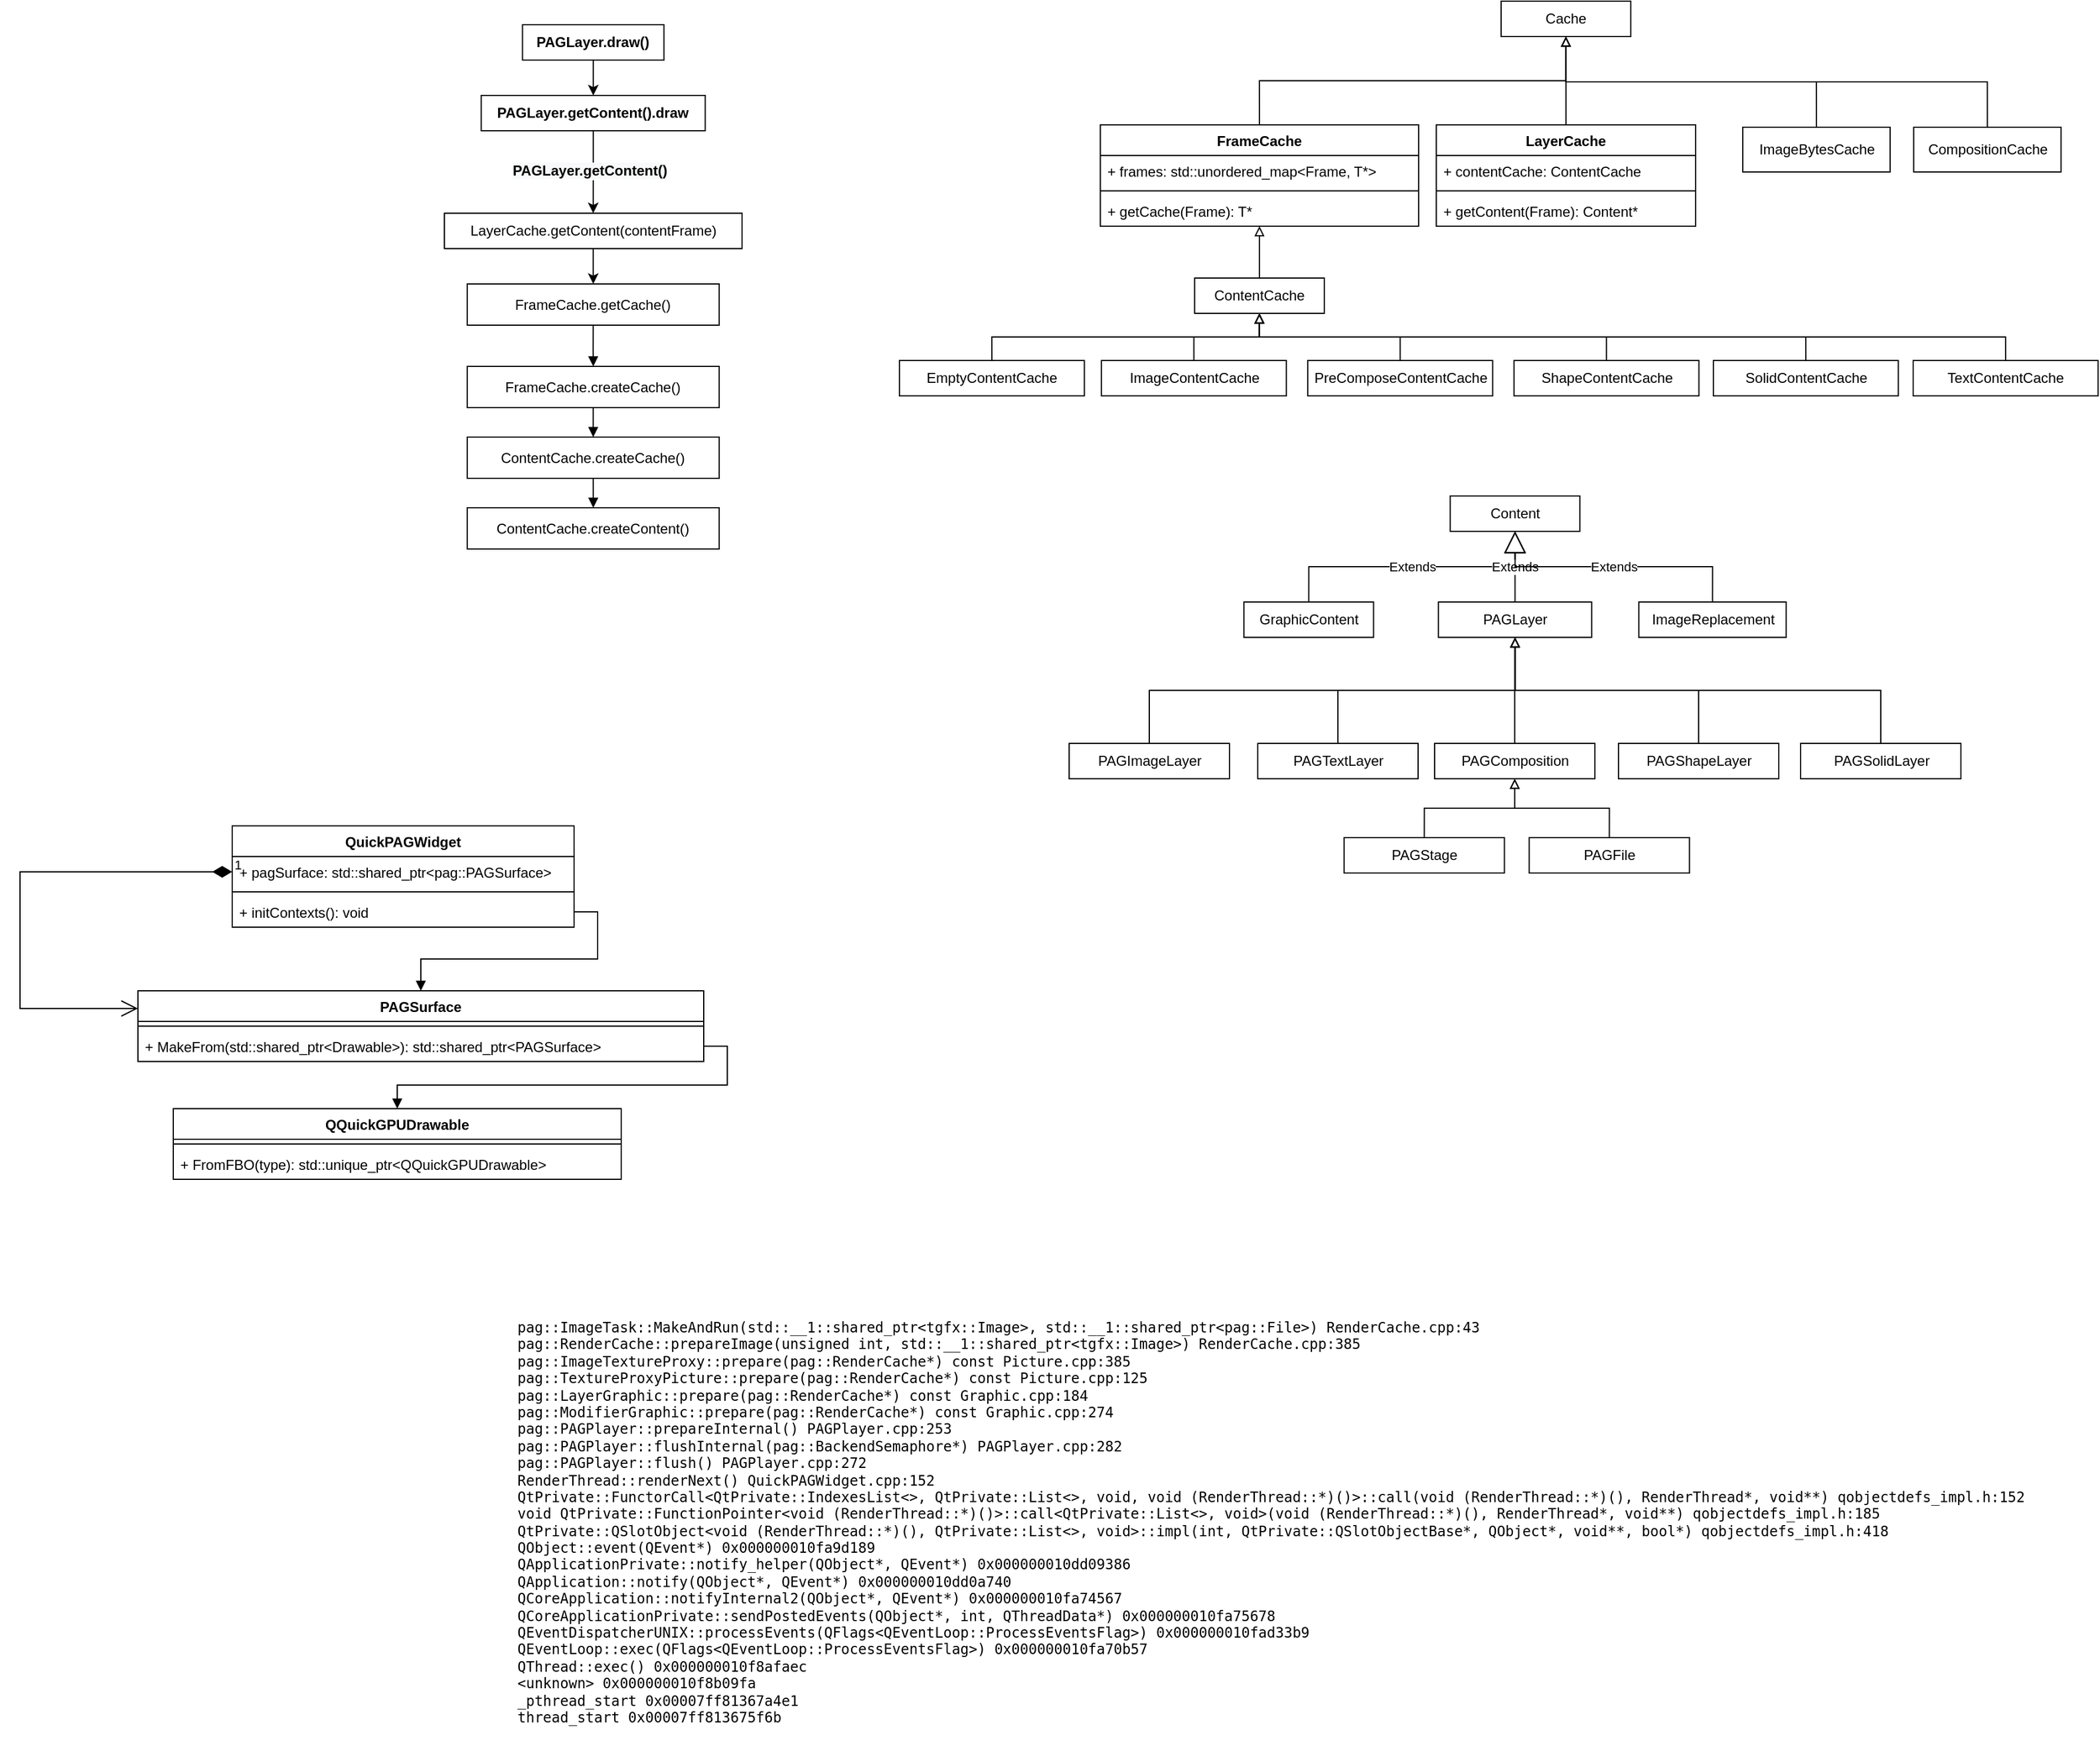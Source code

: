 <mxfile version="17.4.2" type="device"><diagram id="OgHpyXrTMpwjh30vG1D9" name="第 1 页"><mxGraphModel dx="2357" dy="776" grid="1" gridSize="10" guides="1" tooltips="1" connect="1" arrows="1" fold="1" page="1" pageScale="1" pageWidth="827" pageHeight="1169" math="0" shadow="0"><root><mxCell id="0"/><mxCell id="1" parent="0"/><mxCell id="kaQUa-N43QQrfvH0Ji9q-16" value="" style="edgeStyle=orthogonalEdgeStyle;rounded=0;orthogonalLoop=1;jettySize=auto;html=1;" edge="1" parent="1" source="kaQUa-N43QQrfvH0Ji9q-12" target="kaQUa-N43QQrfvH0Ji9q-15"><mxGeometry relative="1" as="geometry"/></mxCell><mxCell id="kaQUa-N43QQrfvH0Ji9q-12" value="&lt;b&gt;PAGLayer.draw()&lt;/b&gt;" style="rounded=0;whiteSpace=wrap;html=1;" vertex="1" parent="1"><mxGeometry x="-23.75" y="60" width="120" height="30" as="geometry"/></mxCell><mxCell id="kaQUa-N43QQrfvH0Ji9q-18" value="" style="edgeStyle=orthogonalEdgeStyle;rounded=0;orthogonalLoop=1;jettySize=auto;html=1;" edge="1" parent="1" source="kaQUa-N43QQrfvH0Ji9q-15" target="kaQUa-N43QQrfvH0Ji9q-17"><mxGeometry relative="1" as="geometry"/></mxCell><mxCell id="kaQUa-N43QQrfvH0Ji9q-19" value="&lt;b style=&quot;font-size: 12px ; background-color: rgb(248 , 249 , 250)&quot;&gt;PAGLayer.getContent()&lt;/b&gt;" style="edgeLabel;html=1;align=center;verticalAlign=middle;resizable=0;points=[];" vertex="1" connectable="0" parent="kaQUa-N43QQrfvH0Ji9q-18"><mxGeometry x="-0.046" y="-4" relative="1" as="geometry"><mxPoint as="offset"/></mxGeometry></mxCell><mxCell id="kaQUa-N43QQrfvH0Ji9q-15" value="&lt;b&gt;PAGLayer.getContent().draw&lt;/b&gt;" style="whiteSpace=wrap;html=1;rounded=0;" vertex="1" parent="1"><mxGeometry x="-58.75" y="120" width="190" height="30" as="geometry"/></mxCell><mxCell id="kaQUa-N43QQrfvH0Ji9q-38" value="" style="edgeStyle=orthogonalEdgeStyle;rounded=0;orthogonalLoop=1;jettySize=auto;html=1;" edge="1" parent="1" source="kaQUa-N43QQrfvH0Ji9q-17" target="kaQUa-N43QQrfvH0Ji9q-37"><mxGeometry relative="1" as="geometry"/></mxCell><mxCell id="kaQUa-N43QQrfvH0Ji9q-17" value="LayerCache.getContent(contentFrame)" style="whiteSpace=wrap;html=1;rounded=0;" vertex="1" parent="1"><mxGeometry x="-90" y="220" width="252.5" height="30" as="geometry"/></mxCell><mxCell id="kaQUa-N43QQrfvH0Ji9q-30" style="edgeStyle=orthogonalEdgeStyle;rounded=0;orthogonalLoop=1;jettySize=auto;html=1;exitX=0.5;exitY=1;exitDx=0;exitDy=0;" edge="1" parent="1"><mxGeometry relative="1" as="geometry"><mxPoint x="601.44" y="275" as="sourcePoint"/><mxPoint x="601.44" y="275" as="targetPoint"/></mxGeometry></mxCell><mxCell id="kaQUa-N43QQrfvH0Ji9q-83" style="edgeStyle=orthogonalEdgeStyle;rounded=0;orthogonalLoop=1;jettySize=auto;html=1;exitX=0.5;exitY=0;exitDx=0;exitDy=0;endArrow=block;endFill=0;" edge="1" parent="1" source="kaQUa-N43QQrfvH0Ji9q-31" target="kaQUa-N43QQrfvH0Ji9q-49"><mxGeometry relative="1" as="geometry"/></mxCell><mxCell id="kaQUa-N43QQrfvH0Ji9q-31" value="ContentCache" style="html=1;" vertex="1" parent="1"><mxGeometry x="546.44" y="275" width="110" height="30" as="geometry"/></mxCell><mxCell id="kaQUa-N43QQrfvH0Ji9q-105" style="edgeStyle=orthogonalEdgeStyle;rounded=0;orthogonalLoop=1;jettySize=auto;html=1;exitX=0.5;exitY=1;exitDx=0;exitDy=0;endArrow=block;endFill=1;" edge="1" parent="1" source="kaQUa-N43QQrfvH0Ji9q-37" target="kaQUa-N43QQrfvH0Ji9q-79"><mxGeometry relative="1" as="geometry"/></mxCell><mxCell id="kaQUa-N43QQrfvH0Ji9q-37" value="FrameCache.getCache()" style="whiteSpace=wrap;html=1;rounded=0;" vertex="1" parent="1"><mxGeometry x="-70.63" y="280" width="213.75" height="35" as="geometry"/></mxCell><mxCell id="kaQUa-N43QQrfvH0Ji9q-40" value="Cache" style="html=1;" vertex="1" parent="1"><mxGeometry x="806.44" y="40" width="110" height="30" as="geometry"/></mxCell><mxCell id="kaQUa-N43QQrfvH0Ji9q-82" style="edgeStyle=orthogonalEdgeStyle;rounded=0;orthogonalLoop=1;jettySize=auto;html=1;exitX=0.5;exitY=0;exitDx=0;exitDy=0;entryX=0.5;entryY=1;entryDx=0;entryDy=0;endArrow=block;endFill=0;" edge="1" parent="1" source="kaQUa-N43QQrfvH0Ji9q-43" target="kaQUa-N43QQrfvH0Ji9q-40"><mxGeometry relative="1" as="geometry"/></mxCell><mxCell id="kaQUa-N43QQrfvH0Ji9q-43" value="LayerCache" style="swimlane;fontStyle=1;align=center;verticalAlign=top;childLayout=stackLayout;horizontal=1;startSize=26;horizontalStack=0;resizeParent=1;resizeParentMax=0;resizeLast=0;collapsible=1;marginBottom=0;" vertex="1" parent="1"><mxGeometry x="751.44" y="145" width="220" height="86" as="geometry"/></mxCell><mxCell id="kaQUa-N43QQrfvH0Ji9q-44" value="+ contentCache: ContentCache" style="text;strokeColor=none;fillColor=none;align=left;verticalAlign=top;spacingLeft=4;spacingRight=4;overflow=hidden;rotatable=0;points=[[0,0.5],[1,0.5]];portConstraint=eastwest;" vertex="1" parent="kaQUa-N43QQrfvH0Ji9q-43"><mxGeometry y="26" width="220" height="26" as="geometry"/></mxCell><mxCell id="kaQUa-N43QQrfvH0Ji9q-45" value="" style="line;strokeWidth=1;fillColor=none;align=left;verticalAlign=middle;spacingTop=-1;spacingLeft=3;spacingRight=3;rotatable=0;labelPosition=right;points=[];portConstraint=eastwest;" vertex="1" parent="kaQUa-N43QQrfvH0Ji9q-43"><mxGeometry y="52" width="220" height="8" as="geometry"/></mxCell><mxCell id="kaQUa-N43QQrfvH0Ji9q-46" value="+ getContent(Frame): Content*" style="text;strokeColor=none;fillColor=none;align=left;verticalAlign=top;spacingLeft=4;spacingRight=4;overflow=hidden;rotatable=0;points=[[0,0.5],[1,0.5]];portConstraint=eastwest;" vertex="1" parent="kaQUa-N43QQrfvH0Ji9q-43"><mxGeometry y="60" width="220" height="26" as="geometry"/></mxCell><mxCell id="kaQUa-N43QQrfvH0Ji9q-81" style="edgeStyle=orthogonalEdgeStyle;rounded=0;orthogonalLoop=1;jettySize=auto;html=1;exitX=0.5;exitY=0;exitDx=0;exitDy=0;entryX=0.5;entryY=1;entryDx=0;entryDy=0;endArrow=block;endFill=0;" edge="1" parent="1" source="kaQUa-N43QQrfvH0Ji9q-49" target="kaQUa-N43QQrfvH0Ji9q-40"><mxGeometry relative="1" as="geometry"/></mxCell><mxCell id="kaQUa-N43QQrfvH0Ji9q-49" value="FrameCache" style="swimlane;fontStyle=1;align=center;verticalAlign=top;childLayout=stackLayout;horizontal=1;startSize=26;horizontalStack=0;resizeParent=1;resizeParentMax=0;resizeLast=0;collapsible=1;marginBottom=0;" vertex="1" parent="1"><mxGeometry x="466.44" y="145" width="270" height="86" as="geometry"/></mxCell><mxCell id="kaQUa-N43QQrfvH0Ji9q-50" value="+ frames: std::unordered_map&lt;Frame, T*&gt;" style="text;strokeColor=none;fillColor=none;align=left;verticalAlign=top;spacingLeft=4;spacingRight=4;overflow=hidden;rotatable=0;points=[[0,0.5],[1,0.5]];portConstraint=eastwest;" vertex="1" parent="kaQUa-N43QQrfvH0Ji9q-49"><mxGeometry y="26" width="270" height="26" as="geometry"/></mxCell><mxCell id="kaQUa-N43QQrfvH0Ji9q-51" value="" style="line;strokeWidth=1;fillColor=none;align=left;verticalAlign=middle;spacingTop=-1;spacingLeft=3;spacingRight=3;rotatable=0;labelPosition=right;points=[];portConstraint=eastwest;" vertex="1" parent="kaQUa-N43QQrfvH0Ji9q-49"><mxGeometry y="52" width="270" height="8" as="geometry"/></mxCell><mxCell id="kaQUa-N43QQrfvH0Ji9q-52" value="+ getCache(Frame): T*" style="text;strokeColor=none;fillColor=none;align=left;verticalAlign=top;spacingLeft=4;spacingRight=4;overflow=hidden;rotatable=0;points=[[0,0.5],[1,0.5]];portConstraint=eastwest;" vertex="1" parent="kaQUa-N43QQrfvH0Ji9q-49"><mxGeometry y="60" width="270" height="26" as="geometry"/></mxCell><mxCell id="kaQUa-N43QQrfvH0Ji9q-56" value="Content" style="html=1;" vertex="1" parent="1"><mxGeometry x="763.25" y="460" width="110" height="30" as="geometry"/></mxCell><mxCell id="kaQUa-N43QQrfvH0Ji9q-57" value="GraphicContent" style="html=1;" vertex="1" parent="1"><mxGeometry x="588.25" y="550" width="110" height="30" as="geometry"/></mxCell><mxCell id="kaQUa-N43QQrfvH0Ji9q-58" value="ImageReplacement" style="html=1;" vertex="1" parent="1"><mxGeometry x="923.25" y="550" width="125" height="30" as="geometry"/></mxCell><mxCell id="kaQUa-N43QQrfvH0Ji9q-59" value="PAGLayer" style="html=1;" vertex="1" parent="1"><mxGeometry x="753.25" y="550" width="130" height="30" as="geometry"/></mxCell><mxCell id="kaQUa-N43QQrfvH0Ji9q-60" value="Extends" style="endArrow=block;endSize=16;endFill=0;html=1;rounded=0;exitX=0.5;exitY=0;exitDx=0;exitDy=0;entryX=0.5;entryY=1;entryDx=0;entryDy=0;edgeStyle=orthogonalEdgeStyle;" edge="1" parent="1" source="kaQUa-N43QQrfvH0Ji9q-57" target="kaQUa-N43QQrfvH0Ji9q-56"><mxGeometry width="160" relative="1" as="geometry"><mxPoint x="643.25" y="420" as="sourcePoint"/><mxPoint x="803.25" y="420" as="targetPoint"/></mxGeometry></mxCell><mxCell id="kaQUa-N43QQrfvH0Ji9q-61" value="Extends" style="endArrow=block;endSize=16;endFill=0;html=1;rounded=0;exitX=0.5;exitY=0;exitDx=0;exitDy=0;entryX=0.5;entryY=1;entryDx=0;entryDy=0;" edge="1" parent="1" source="kaQUa-N43QQrfvH0Ji9q-59" target="kaQUa-N43QQrfvH0Ji9q-56"><mxGeometry width="160" relative="1" as="geometry"><mxPoint x="703.25" y="630" as="sourcePoint"/><mxPoint x="823.25" y="490" as="targetPoint"/></mxGeometry></mxCell><mxCell id="kaQUa-N43QQrfvH0Ji9q-62" value="Extends" style="endArrow=block;endSize=16;endFill=0;html=1;rounded=0;exitX=0.5;exitY=0;exitDx=0;exitDy=0;entryX=0.5;entryY=1;entryDx=0;entryDy=0;edgeStyle=orthogonalEdgeStyle;" edge="1" parent="1" source="kaQUa-N43QQrfvH0Ji9q-58" target="kaQUa-N43QQrfvH0Ji9q-56"><mxGeometry width="160" relative="1" as="geometry"><mxPoint x="643.25" y="420" as="sourcePoint"/><mxPoint x="803.25" y="420" as="targetPoint"/></mxGeometry></mxCell><mxCell id="kaQUa-N43QQrfvH0Ji9q-71" style="edgeStyle=orthogonalEdgeStyle;rounded=0;orthogonalLoop=1;jettySize=auto;html=1;exitX=0.5;exitY=0;exitDx=0;exitDy=0;entryX=0.5;entryY=1;entryDx=0;entryDy=0;endArrow=block;endFill=0;" edge="1" parent="1" source="kaQUa-N43QQrfvH0Ji9q-63" target="kaQUa-N43QQrfvH0Ji9q-59"><mxGeometry relative="1" as="geometry"/></mxCell><mxCell id="kaQUa-N43QQrfvH0Ji9q-63" value="PAGImageLayer" style="html=1;" vertex="1" parent="1"><mxGeometry x="440" y="670" width="136" height="30" as="geometry"/></mxCell><mxCell id="kaQUa-N43QQrfvH0Ji9q-75" style="edgeStyle=orthogonalEdgeStyle;rounded=0;orthogonalLoop=1;jettySize=auto;html=1;exitX=0.5;exitY=0;exitDx=0;exitDy=0;endArrow=block;endFill=0;" edge="1" parent="1" source="kaQUa-N43QQrfvH0Ji9q-64" target="kaQUa-N43QQrfvH0Ji9q-59"><mxGeometry relative="1" as="geometry"/></mxCell><mxCell id="kaQUa-N43QQrfvH0Ji9q-64" value="PAGShapeLayer" style="html=1;" vertex="1" parent="1"><mxGeometry x="906" y="670" width="136" height="30" as="geometry"/></mxCell><mxCell id="kaQUa-N43QQrfvH0Ji9q-76" style="edgeStyle=orthogonalEdgeStyle;rounded=0;orthogonalLoop=1;jettySize=auto;html=1;exitX=0.5;exitY=0;exitDx=0;exitDy=0;endArrow=block;endFill=0;" edge="1" parent="1" source="kaQUa-N43QQrfvH0Ji9q-65" target="kaQUa-N43QQrfvH0Ji9q-59"><mxGeometry relative="1" as="geometry"/></mxCell><mxCell id="kaQUa-N43QQrfvH0Ji9q-65" value="PAGSolidLayer" style="html=1;" vertex="1" parent="1"><mxGeometry x="1060.5" y="670" width="136" height="30" as="geometry"/></mxCell><mxCell id="kaQUa-N43QQrfvH0Ji9q-72" style="edgeStyle=orthogonalEdgeStyle;rounded=0;orthogonalLoop=1;jettySize=auto;html=1;exitX=0.5;exitY=0;exitDx=0;exitDy=0;endArrow=block;endFill=0;" edge="1" parent="1" source="kaQUa-N43QQrfvH0Ji9q-66" target="kaQUa-N43QQrfvH0Ji9q-59"><mxGeometry relative="1" as="geometry"/></mxCell><mxCell id="kaQUa-N43QQrfvH0Ji9q-66" value="PAGTextLayer" style="html=1;" vertex="1" parent="1"><mxGeometry x="600" y="670" width="136" height="30" as="geometry"/></mxCell><mxCell id="kaQUa-N43QQrfvH0Ji9q-74" style="edgeStyle=orthogonalEdgeStyle;rounded=0;orthogonalLoop=1;jettySize=auto;html=1;exitX=0.5;exitY=0;exitDx=0;exitDy=0;endArrow=block;endFill=0;" edge="1" parent="1" source="kaQUa-N43QQrfvH0Ji9q-67"><mxGeometry relative="1" as="geometry"><mxPoint x="818.25" y="580" as="targetPoint"/></mxGeometry></mxCell><mxCell id="kaQUa-N43QQrfvH0Ji9q-67" value="PAGComposition" style="html=1;" vertex="1" parent="1"><mxGeometry x="750" y="670" width="136" height="30" as="geometry"/></mxCell><mxCell id="kaQUa-N43QQrfvH0Ji9q-78" style="edgeStyle=orthogonalEdgeStyle;rounded=0;orthogonalLoop=1;jettySize=auto;html=1;exitX=0.5;exitY=0;exitDx=0;exitDy=0;entryX=0.5;entryY=1;entryDx=0;entryDy=0;endArrow=block;endFill=0;" edge="1" parent="1" source="kaQUa-N43QQrfvH0Ji9q-68" target="kaQUa-N43QQrfvH0Ji9q-67"><mxGeometry relative="1" as="geometry"/></mxCell><mxCell id="kaQUa-N43QQrfvH0Ji9q-68" value="PAGFile" style="html=1;" vertex="1" parent="1"><mxGeometry x="830.25" y="750" width="136" height="30" as="geometry"/></mxCell><mxCell id="kaQUa-N43QQrfvH0Ji9q-77" style="edgeStyle=orthogonalEdgeStyle;rounded=0;orthogonalLoop=1;jettySize=auto;html=1;exitX=0.5;exitY=0;exitDx=0;exitDy=0;entryX=0.5;entryY=1;entryDx=0;entryDy=0;endArrow=block;endFill=0;" edge="1" parent="1" source="kaQUa-N43QQrfvH0Ji9q-69" target="kaQUa-N43QQrfvH0Ji9q-67"><mxGeometry relative="1" as="geometry"/></mxCell><mxCell id="kaQUa-N43QQrfvH0Ji9q-69" value="PAGStage" style="html=1;" vertex="1" parent="1"><mxGeometry x="673.25" y="750" width="136" height="30" as="geometry"/></mxCell><mxCell id="kaQUa-N43QQrfvH0Ji9q-110" style="edgeStyle=orthogonalEdgeStyle;rounded=0;orthogonalLoop=1;jettySize=auto;html=1;exitX=0.5;exitY=1;exitDx=0;exitDy=0;entryX=0.5;entryY=0;entryDx=0;entryDy=0;endArrow=block;endFill=1;" edge="1" parent="1" source="kaQUa-N43QQrfvH0Ji9q-79" target="kaQUa-N43QQrfvH0Ji9q-108"><mxGeometry relative="1" as="geometry"/></mxCell><mxCell id="kaQUa-N43QQrfvH0Ji9q-79" value="FrameCache.createCache()" style="whiteSpace=wrap;html=1;rounded=0;" vertex="1" parent="1"><mxGeometry x="-70.63" y="350" width="213.75" height="35" as="geometry"/></mxCell><mxCell id="kaQUa-N43QQrfvH0Ji9q-90" style="edgeStyle=orthogonalEdgeStyle;rounded=0;orthogonalLoop=1;jettySize=auto;html=1;exitX=0.5;exitY=0;exitDx=0;exitDy=0;endArrow=block;endFill=0;" edge="1" parent="1" source="kaQUa-N43QQrfvH0Ji9q-88" target="kaQUa-N43QQrfvH0Ji9q-40"><mxGeometry relative="1" as="geometry"/></mxCell><mxCell id="kaQUa-N43QQrfvH0Ji9q-88" value="ImageBytesCache" style="html=1;" vertex="1" parent="1"><mxGeometry x="1011.44" y="147" width="125" height="38" as="geometry"/></mxCell><mxCell id="kaQUa-N43QQrfvH0Ji9q-91" style="edgeStyle=orthogonalEdgeStyle;rounded=0;orthogonalLoop=1;jettySize=auto;html=1;exitX=0.5;exitY=0;exitDx=0;exitDy=0;endArrow=block;endFill=0;" edge="1" parent="1" source="kaQUa-N43QQrfvH0Ji9q-89" target="kaQUa-N43QQrfvH0Ji9q-40"><mxGeometry relative="1" as="geometry"/></mxCell><mxCell id="kaQUa-N43QQrfvH0Ji9q-89" value="CompositionCache" style="html=1;" vertex="1" parent="1"><mxGeometry x="1156.44" y="147" width="125" height="38" as="geometry"/></mxCell><mxCell id="kaQUa-N43QQrfvH0Ji9q-99" style="edgeStyle=orthogonalEdgeStyle;rounded=0;orthogonalLoop=1;jettySize=auto;html=1;exitX=0.5;exitY=0;exitDx=0;exitDy=0;endArrow=block;endFill=0;" edge="1" parent="1" source="kaQUa-N43QQrfvH0Ji9q-92" target="kaQUa-N43QQrfvH0Ji9q-31"><mxGeometry relative="1" as="geometry"/></mxCell><mxCell id="kaQUa-N43QQrfvH0Ji9q-92" value="EmptyContentCache" style="html=1;" vertex="1" parent="1"><mxGeometry x="296" y="345" width="156.88" height="30" as="geometry"/></mxCell><mxCell id="kaQUa-N43QQrfvH0Ji9q-100" style="edgeStyle=orthogonalEdgeStyle;rounded=0;orthogonalLoop=1;jettySize=auto;html=1;exitX=0.5;exitY=0;exitDx=0;exitDy=0;endArrow=block;endFill=0;" edge="1" parent="1" source="kaQUa-N43QQrfvH0Ji9q-94" target="kaQUa-N43QQrfvH0Ji9q-31"><mxGeometry relative="1" as="geometry"/></mxCell><mxCell id="kaQUa-N43QQrfvH0Ji9q-94" value="ImageContentCache" style="html=1;" vertex="1" parent="1"><mxGeometry x="467.37" y="345" width="156.88" height="30" as="geometry"/></mxCell><mxCell id="kaQUa-N43QQrfvH0Ji9q-101" style="edgeStyle=orthogonalEdgeStyle;rounded=0;orthogonalLoop=1;jettySize=auto;html=1;exitX=0.5;exitY=0;exitDx=0;exitDy=0;endArrow=block;endFill=0;" edge="1" parent="1" source="kaQUa-N43QQrfvH0Ji9q-95" target="kaQUa-N43QQrfvH0Ji9q-31"><mxGeometry relative="1" as="geometry"/></mxCell><mxCell id="kaQUa-N43QQrfvH0Ji9q-95" value="PreComposeContentCache" style="html=1;" vertex="1" parent="1"><mxGeometry x="642.37" y="345" width="156.88" height="30" as="geometry"/></mxCell><mxCell id="kaQUa-N43QQrfvH0Ji9q-102" style="edgeStyle=orthogonalEdgeStyle;rounded=0;orthogonalLoop=1;jettySize=auto;html=1;exitX=0.5;exitY=0;exitDx=0;exitDy=0;endArrow=block;endFill=0;" edge="1" parent="1" source="kaQUa-N43QQrfvH0Ji9q-96" target="kaQUa-N43QQrfvH0Ji9q-31"><mxGeometry relative="1" as="geometry"/></mxCell><mxCell id="kaQUa-N43QQrfvH0Ji9q-96" value="ShapeContentCache" style="html=1;" vertex="1" parent="1"><mxGeometry x="817.37" y="345" width="156.88" height="30" as="geometry"/></mxCell><mxCell id="kaQUa-N43QQrfvH0Ji9q-103" style="edgeStyle=orthogonalEdgeStyle;rounded=0;orthogonalLoop=1;jettySize=auto;html=1;exitX=0.5;exitY=0;exitDx=0;exitDy=0;endArrow=block;endFill=0;" edge="1" parent="1" source="kaQUa-N43QQrfvH0Ji9q-97" target="kaQUa-N43QQrfvH0Ji9q-31"><mxGeometry relative="1" as="geometry"/></mxCell><mxCell id="kaQUa-N43QQrfvH0Ji9q-97" value="SolidContentCache" style="html=1;" vertex="1" parent="1"><mxGeometry x="986.5" y="345" width="156.88" height="30" as="geometry"/></mxCell><mxCell id="kaQUa-N43QQrfvH0Ji9q-104" style="edgeStyle=orthogonalEdgeStyle;rounded=0;orthogonalLoop=1;jettySize=auto;html=1;exitX=0.5;exitY=0;exitDx=0;exitDy=0;endArrow=block;endFill=0;" edge="1" parent="1" source="kaQUa-N43QQrfvH0Ji9q-98" target="kaQUa-N43QQrfvH0Ji9q-31"><mxGeometry relative="1" as="geometry"/></mxCell><mxCell id="kaQUa-N43QQrfvH0Ji9q-98" value="TextContentCache" style="html=1;" vertex="1" parent="1"><mxGeometry x="1156" y="345" width="156.88" height="30" as="geometry"/></mxCell><mxCell id="kaQUa-N43QQrfvH0Ji9q-111" style="edgeStyle=orthogonalEdgeStyle;rounded=0;orthogonalLoop=1;jettySize=auto;html=1;exitX=0.5;exitY=1;exitDx=0;exitDy=0;endArrow=block;endFill=1;" edge="1" parent="1" source="kaQUa-N43QQrfvH0Ji9q-108" target="kaQUa-N43QQrfvH0Ji9q-109"><mxGeometry relative="1" as="geometry"/></mxCell><mxCell id="kaQUa-N43QQrfvH0Ji9q-108" value="ContentCache.createCache()" style="whiteSpace=wrap;html=1;rounded=0;" vertex="1" parent="1"><mxGeometry x="-70.62" y="410" width="213.75" height="35" as="geometry"/></mxCell><mxCell id="kaQUa-N43QQrfvH0Ji9q-109" value="ContentCache.createContent()" style="whiteSpace=wrap;html=1;rounded=0;" vertex="1" parent="1"><mxGeometry x="-70.63" y="470" width="213.75" height="35" as="geometry"/></mxCell><mxCell id="kaQUa-N43QQrfvH0Ji9q-112" value="QuickPAGWidget" style="swimlane;fontStyle=1;align=center;verticalAlign=top;childLayout=stackLayout;horizontal=1;startSize=26;horizontalStack=0;resizeParent=1;resizeParentMax=0;resizeLast=0;collapsible=1;marginBottom=0;" vertex="1" parent="1"><mxGeometry x="-270" y="740" width="290" height="86" as="geometry"/></mxCell><mxCell id="kaQUa-N43QQrfvH0Ji9q-113" value="+ pagSurface: std::shared_ptr&lt;pag::PAGSurface&gt;" style="text;strokeColor=none;fillColor=none;align=left;verticalAlign=top;spacingLeft=4;spacingRight=4;overflow=hidden;rotatable=0;points=[[0,0.5],[1,0.5]];portConstraint=eastwest;" vertex="1" parent="kaQUa-N43QQrfvH0Ji9q-112"><mxGeometry y="26" width="290" height="26" as="geometry"/></mxCell><mxCell id="kaQUa-N43QQrfvH0Ji9q-114" value="" style="line;strokeWidth=1;fillColor=none;align=left;verticalAlign=middle;spacingTop=-1;spacingLeft=3;spacingRight=3;rotatable=0;labelPosition=right;points=[];portConstraint=eastwest;" vertex="1" parent="kaQUa-N43QQrfvH0Ji9q-112"><mxGeometry y="52" width="290" height="8" as="geometry"/></mxCell><mxCell id="kaQUa-N43QQrfvH0Ji9q-115" value="+ initContexts(): void" style="text;strokeColor=none;fillColor=none;align=left;verticalAlign=top;spacingLeft=4;spacingRight=4;overflow=hidden;rotatable=0;points=[[0,0.5],[1,0.5]];portConstraint=eastwest;" vertex="1" parent="kaQUa-N43QQrfvH0Ji9q-112"><mxGeometry y="60" width="290" height="26" as="geometry"/></mxCell><mxCell id="kaQUa-N43QQrfvH0Ji9q-116" style="edgeStyle=orthogonalEdgeStyle;rounded=0;orthogonalLoop=1;jettySize=auto;html=1;exitX=1;exitY=0.5;exitDx=0;exitDy=0;endArrow=block;endFill=1;" edge="1" parent="1" source="kaQUa-N43QQrfvH0Ji9q-115" target="kaQUa-N43QQrfvH0Ji9q-117"><mxGeometry relative="1" as="geometry"><mxPoint x="110" y="870" as="targetPoint"/></mxGeometry></mxCell><mxCell id="kaQUa-N43QQrfvH0Ji9q-117" value="PAGSurface" style="swimlane;fontStyle=1;align=center;verticalAlign=top;childLayout=stackLayout;horizontal=1;startSize=26;horizontalStack=0;resizeParent=1;resizeParentMax=0;resizeLast=0;collapsible=1;marginBottom=0;" vertex="1" parent="1"><mxGeometry x="-350" y="880" width="480" height="60" as="geometry"/></mxCell><mxCell id="kaQUa-N43QQrfvH0Ji9q-119" value="" style="line;strokeWidth=1;fillColor=none;align=left;verticalAlign=middle;spacingTop=-1;spacingLeft=3;spacingRight=3;rotatable=0;labelPosition=right;points=[];portConstraint=eastwest;" vertex="1" parent="kaQUa-N43QQrfvH0Ji9q-117"><mxGeometry y="26" width="480" height="8" as="geometry"/></mxCell><mxCell id="kaQUa-N43QQrfvH0Ji9q-120" value="+ MakeFrom(std::shared_ptr&lt;Drawable&gt;): std::shared_ptr&lt;PAGSurface&gt;" style="text;strokeColor=none;fillColor=none;align=left;verticalAlign=top;spacingLeft=4;spacingRight=4;overflow=hidden;rotatable=0;points=[[0,0.5],[1,0.5]];portConstraint=eastwest;" vertex="1" parent="kaQUa-N43QQrfvH0Ji9q-117"><mxGeometry y="34" width="480" height="26" as="geometry"/></mxCell><mxCell id="kaQUa-N43QQrfvH0Ji9q-121" value="QQuickGPUDrawable" style="swimlane;fontStyle=1;align=center;verticalAlign=top;childLayout=stackLayout;horizontal=1;startSize=26;horizontalStack=0;resizeParent=1;resizeParentMax=0;resizeLast=0;collapsible=1;marginBottom=0;" vertex="1" parent="1"><mxGeometry x="-320" y="980" width="380" height="60" as="geometry"/></mxCell><mxCell id="kaQUa-N43QQrfvH0Ji9q-123" value="" style="line;strokeWidth=1;fillColor=none;align=left;verticalAlign=middle;spacingTop=-1;spacingLeft=3;spacingRight=3;rotatable=0;labelPosition=right;points=[];portConstraint=eastwest;" vertex="1" parent="kaQUa-N43QQrfvH0Ji9q-121"><mxGeometry y="26" width="380" height="8" as="geometry"/></mxCell><mxCell id="kaQUa-N43QQrfvH0Ji9q-124" value="+ FromFBO(type): std::unique_ptr&lt;QQuickGPUDrawable&gt;" style="text;strokeColor=none;fillColor=none;align=left;verticalAlign=top;spacingLeft=4;spacingRight=4;overflow=hidden;rotatable=0;points=[[0,0.5],[1,0.5]];portConstraint=eastwest;" vertex="1" parent="kaQUa-N43QQrfvH0Ji9q-121"><mxGeometry y="34" width="380" height="26" as="geometry"/></mxCell><mxCell id="kaQUa-N43QQrfvH0Ji9q-125" style="edgeStyle=orthogonalEdgeStyle;rounded=0;orthogonalLoop=1;jettySize=auto;html=1;exitX=1;exitY=0.5;exitDx=0;exitDy=0;entryX=0.5;entryY=0;entryDx=0;entryDy=0;endArrow=block;endFill=1;" edge="1" parent="1" source="kaQUa-N43QQrfvH0Ji9q-120" target="kaQUa-N43QQrfvH0Ji9q-121"><mxGeometry relative="1" as="geometry"/></mxCell><mxCell id="kaQUa-N43QQrfvH0Ji9q-126" value="1" style="endArrow=open;html=1;endSize=12;startArrow=diamondThin;startSize=14;startFill=1;edgeStyle=orthogonalEdgeStyle;align=left;verticalAlign=bottom;rounded=0;exitX=0;exitY=0.5;exitDx=0;exitDy=0;entryX=0;entryY=0.25;entryDx=0;entryDy=0;" edge="1" parent="1" source="kaQUa-N43QQrfvH0Ji9q-113" target="kaQUa-N43QQrfvH0Ji9q-117"><mxGeometry x="-1" y="3" relative="1" as="geometry"><mxPoint x="-330" y="680" as="sourcePoint"/><mxPoint x="-170" y="680" as="targetPoint"/><Array as="points"><mxPoint x="-450" y="779"/><mxPoint x="-450" y="895"/></Array></mxGeometry></mxCell><mxCell id="kaQUa-N43QQrfvH0Ji9q-133" value="&lt;pre&gt;pag::ImageTask::MakeAndRun(std::__1::shared_ptr&amp;lt;tgfx::Image&amp;gt;, std::__1::shared_ptr&amp;lt;pag::File&amp;gt;) RenderCache.cpp:43&#10;pag::RenderCache::prepareImage(unsigned int, std::__1::shared_ptr&amp;lt;tgfx::Image&amp;gt;) RenderCache.cpp:385&#10;pag::ImageTextureProxy::prepare(pag::RenderCache*) const Picture.cpp:385&#10;pag::TextureProxyPicture::prepare(pag::RenderCache*) const Picture.cpp:125&#10;pag::LayerGraphic::prepare(pag::RenderCache*) const Graphic.cpp:184&#10;pag::ModifierGraphic::prepare(pag::RenderCache*) const Graphic.cpp:274&#10;pag::PAGPlayer::prepareInternal() PAGPlayer.cpp:253&#10;pag::PAGPlayer::flushInternal(pag::BackendSemaphore*) PAGPlayer.cpp:282&#10;pag::PAGPlayer::flush() PAGPlayer.cpp:272&#10;RenderThread::renderNext() QuickPAGWidget.cpp:152&#10;QtPrivate::FunctorCall&amp;lt;QtPrivate::IndexesList&amp;lt;&amp;gt;, QtPrivate::List&amp;lt;&amp;gt;, void, void (RenderThread::*)()&amp;gt;::call(void (RenderThread::*)(), RenderThread*, void**) qobjectdefs_impl.h:152&#10;void QtPrivate::FunctionPointer&amp;lt;void (RenderThread::*)()&amp;gt;::call&amp;lt;QtPrivate::List&amp;lt;&amp;gt;, void&amp;gt;(void (RenderThread::*)(), RenderThread*, void**) qobjectdefs_impl.h:185&#10;QtPrivate::QSlotObject&amp;lt;void (RenderThread::*)(), QtPrivate::List&amp;lt;&amp;gt;, void&amp;gt;::impl(int, QtPrivate::QSlotObjectBase*, QObject*, void**, bool*) qobjectdefs_impl.h:418&#10;QObject::event(QEvent*) 0x000000010fa9d189&#10;QApplicationPrivate::notify_helper(QObject*, QEvent*) 0x000000010dd09386&#10;QApplication::notify(QObject*, QEvent*) 0x000000010dd0a740&#10;QCoreApplication::notifyInternal2(QObject*, QEvent*) 0x000000010fa74567&#10;QCoreApplicationPrivate::sendPostedEvents(QObject*, int, QThreadData*) 0x000000010fa75678&#10;QEventDispatcherUNIX::processEvents(QFlags&amp;lt;QEventLoop::ProcessEventsFlag&amp;gt;) 0x000000010fad33b9&#10;QEventLoop::exec(QFlags&amp;lt;QEventLoop::ProcessEventsFlag&amp;gt;) 0x000000010fa70b57&#10;QThread::exec() 0x000000010f8afaec&#10;&amp;lt;unknown&amp;gt; 0x000000010f8b09fa&#10;_pthread_start 0x00007ff81367a4e1&#10;thread_start 0x00007ff813675f6b&#10;&lt;/pre&gt;" style="text;whiteSpace=wrap;html=1;" vertex="1" parent="1"><mxGeometry x="-30" y="1140" width="550" height="380" as="geometry"/></mxCell></root></mxGraphModel></diagram></mxfile>